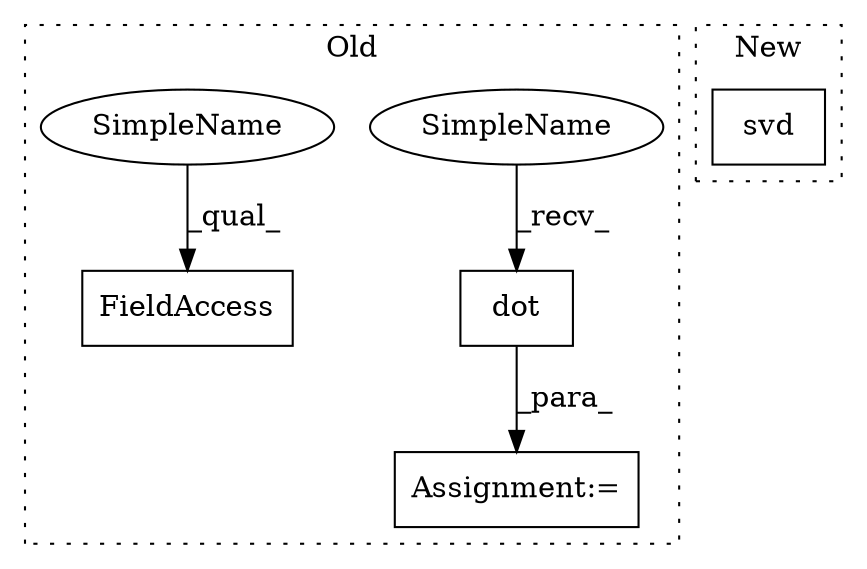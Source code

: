 digraph G {
subgraph cluster0 {
2 [label="dot" a="32" s="1454,1463" l="4,1" shape="box"];
3 [label="FieldAccess" a="22" s="1857" l="12" shape="box"];
4 [label="Assignment:=" a="7" s="1429" l="2" shape="box"];
5 [label="SimpleName" a="42" s="1448" l="5" shape="ellipse"];
6 [label="SimpleName" a="42" s="1857" l="5" shape="ellipse"];
label = "Old";
style="dotted";
}
subgraph cluster1 {
1 [label="svd" a="32" s="1361,1392" l="4,1" shape="box"];
label = "New";
style="dotted";
}
2 -> 4 [label="_para_"];
5 -> 2 [label="_recv_"];
6 -> 3 [label="_qual_"];
}